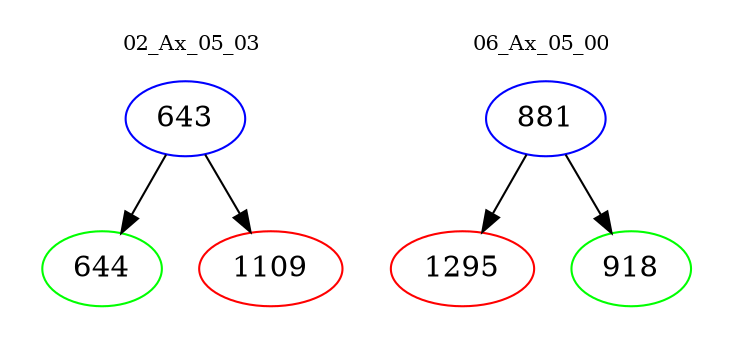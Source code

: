 digraph{
subgraph cluster_0 {
color = white
label = "02_Ax_05_03";
fontsize=10;
T0_643 [label="643", color="blue"]
T0_643 -> T0_644 [color="black"]
T0_644 [label="644", color="green"]
T0_643 -> T0_1109 [color="black"]
T0_1109 [label="1109", color="red"]
}
subgraph cluster_1 {
color = white
label = "06_Ax_05_00";
fontsize=10;
T1_881 [label="881", color="blue"]
T1_881 -> T1_1295 [color="black"]
T1_1295 [label="1295", color="red"]
T1_881 -> T1_918 [color="black"]
T1_918 [label="918", color="green"]
}
}
